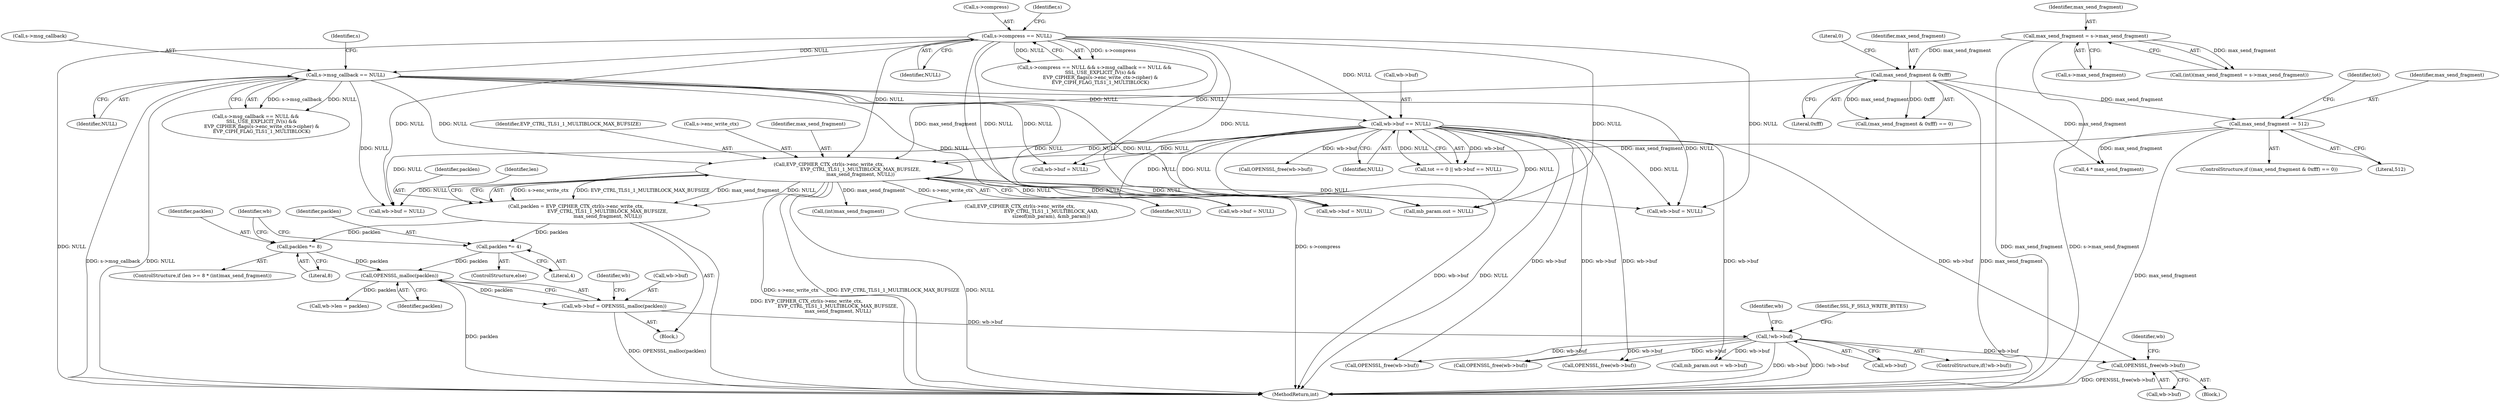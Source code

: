 digraph "0_openssl_77c77f0a1b9f15b869ca3342186dfbedd1119d0e@API" {
"1000693" [label="(Call,OPENSSL_free(wb->buf))"];
"1000343" [label="(Call,!wb->buf)"];
"1000336" [label="(Call,wb->buf = OPENSSL_malloc(packlen))"];
"1000340" [label="(Call,OPENSSL_malloc(packlen))"];
"1000333" [label="(Call,packlen *= 4)"];
"1000312" [label="(Call,packlen = EVP_CIPHER_CTX_ctrl(s->enc_write_ctx,\n                                          EVP_CTRL_TLS1_1_MULTIBLOCK_MAX_BUFSIZE,\n                                          max_send_fragment, NULL))"];
"1000314" [label="(Call,EVP_CIPHER_CTX_ctrl(s->enc_write_ctx,\n                                          EVP_CTRL_TLS1_1_MULTIBLOCK_MAX_BUFSIZE,\n                                          max_send_fragment, NULL))"];
"1000292" [label="(Call,max_send_fragment & 0xfff)"];
"1000258" [label="(Call,max_send_fragment = s->max_send_fragment)"];
"1000296" [label="(Call,max_send_fragment -= 512)"];
"1000264" [label="(Call,s->compress == NULL)"];
"1000270" [label="(Call,s->msg_callback == NULL)"];
"1000304" [label="(Call,wb->buf == NULL)"];
"1000329" [label="(Call,packlen *= 8)"];
"1000271" [label="(Call,s->msg_callback)"];
"1000300" [label="(Call,tot == 0 || wb->buf == NULL)"];
"1000260" [label="(Call,s->max_send_fragment)"];
"1000343" [label="(Call,!wb->buf)"];
"1000292" [label="(Call,max_send_fragment & 0xfff)"];
"1000345" [label="(Identifier,wb)"];
"1000272" [label="(Identifier,s)"];
"1000394" [label="(Call,wb->buf = NULL)"];
"1000323" [label="(Identifier,len)"];
"1000269" [label="(Call,s->msg_callback == NULL &&\n        SSL_USE_EXPLICIT_IV(s) &&\n        EVP_CIPHER_flags(s->enc_write_ctx->cipher) &\n        EVP_CIPH_FLAG_TLS1_1_MULTIBLOCK)"];
"1000536" [label="(Call,wb->buf = NULL)"];
"1000296" [label="(Call,max_send_fragment -= 512)"];
"1000321" [label="(ControlStructure,if (len >= 8 * (int)max_send_fragment))"];
"1000329" [label="(Call,packlen *= 8)"];
"1000332" [label="(ControlStructure,else)"];
"1000263" [label="(Call,s->compress == NULL && s->msg_callback == NULL &&\n        SSL_USE_EXPLICIT_IV(s) &&\n        EVP_CIPHER_flags(s->enc_write_ctx->cipher) &\n        EVP_CIPH_FLAG_TLS1_1_MULTIBLOCK)"];
"1000318" [label="(Identifier,EVP_CTRL_TLS1_1_MULTIBLOCK_MAX_BUFSIZE)"];
"1000274" [label="(Identifier,NULL)"];
"1000314" [label="(Call,EVP_CIPHER_CTX_ctrl(s->enc_write_ctx,\n                                          EVP_CTRL_TLS1_1_MULTIBLOCK_MAX_BUFSIZE,\n                                          max_send_fragment, NULL))"];
"1000293" [label="(Identifier,max_send_fragment)"];
"1000693" [label="(Call,OPENSSL_free(wb->buf))"];
"1000270" [label="(Call,s->msg_callback == NULL)"];
"1000256" [label="(Call,(int)(max_send_fragment = s->max_send_fragment))"];
"1000493" [label="(Call,mb_param.out = NULL)"];
"1000542" [label="(Call,mb_param.out = wb->buf)"];
"1000722" [label="(Call,wb->buf = NULL)"];
"1000336" [label="(Call,wb->buf = OPENSSL_malloc(packlen))"];
"1000856" [label="(MethodReturn,int)"];
"1000365" [label="(Call,OPENSSL_free(wb->buf))"];
"1000386" [label="(Call,4 * max_send_fragment)"];
"1000313" [label="(Identifier,packlen)"];
"1000344" [label="(Call,wb->buf)"];
"1000354" [label="(Call,wb->len = packlen)"];
"1000338" [label="(Identifier,wb)"];
"1000294" [label="(Literal,0xfff)"];
"1000342" [label="(ControlStructure,if(!wb->buf))"];
"1000335" [label="(Literal,4)"];
"1000315" [label="(Call,s->enc_write_ctx)"];
"1000369" [label="(Call,wb->buf = NULL)"];
"1000331" [label="(Literal,8)"];
"1000330" [label="(Identifier,packlen)"];
"1000298" [label="(Literal,512)"];
"1000264" [label="(Call,s->compress == NULL)"];
"1000326" [label="(Call,(int)max_send_fragment)"];
"1000692" [label="(Block,)"];
"1000334" [label="(Identifier,packlen)"];
"1000277" [label="(Identifier,s)"];
"1000510" [label="(Call,EVP_CIPHER_CTX_ctrl(s->enc_write_ctx,\n                                          EVP_CTRL_TLS1_1_MULTIBLOCK_AAD,\n                                          sizeof(mb_param), &mb_param))"];
"1000304" [label="(Call,wb->buf == NULL)"];
"1000312" [label="(Call,packlen = EVP_CIPHER_CTX_ctrl(s->enc_write_ctx,\n                                          EVP_CTRL_TLS1_1_MULTIBLOCK_MAX_BUFSIZE,\n                                          max_send_fragment, NULL))"];
"1000302" [label="(Identifier,tot)"];
"1000340" [label="(Call,OPENSSL_malloc(packlen))"];
"1000295" [label="(Literal,0)"];
"1000265" [label="(Call,s->compress)"];
"1000308" [label="(Identifier,NULL)"];
"1000694" [label="(Call,wb->buf)"];
"1000341" [label="(Identifier,packlen)"];
"1000305" [label="(Call,wb->buf)"];
"1000309" [label="(Block,)"];
"1000699" [label="(Identifier,wb)"];
"1000337" [label="(Call,wb->buf)"];
"1000697" [label="(Call,wb->buf = NULL)"];
"1000291" [label="(Call,(max_send_fragment & 0xfff) == 0)"];
"1000259" [label="(Identifier,max_send_fragment)"];
"1000356" [label="(Identifier,wb)"];
"1000390" [label="(Call,OPENSSL_free(wb->buf))"];
"1000333" [label="(Call,packlen *= 4)"];
"1000320" [label="(Identifier,NULL)"];
"1000297" [label="(Identifier,max_send_fragment)"];
"1000319" [label="(Identifier,max_send_fragment)"];
"1000718" [label="(Call,OPENSSL_free(wb->buf))"];
"1000258" [label="(Call,max_send_fragment = s->max_send_fragment)"];
"1000290" [label="(ControlStructure,if ((max_send_fragment & 0xfff) == 0))"];
"1000268" [label="(Identifier,NULL)"];
"1000532" [label="(Call,OPENSSL_free(wb->buf))"];
"1000349" [label="(Identifier,SSL_F_SSL3_WRITE_BYTES)"];
"1000693" -> "1000692"  [label="AST: "];
"1000693" -> "1000694"  [label="CFG: "];
"1000694" -> "1000693"  [label="AST: "];
"1000699" -> "1000693"  [label="CFG: "];
"1000693" -> "1000856"  [label="DDG: OPENSSL_free(wb->buf)"];
"1000343" -> "1000693"  [label="DDG: wb->buf"];
"1000304" -> "1000693"  [label="DDG: wb->buf"];
"1000343" -> "1000342"  [label="AST: "];
"1000343" -> "1000344"  [label="CFG: "];
"1000344" -> "1000343"  [label="AST: "];
"1000349" -> "1000343"  [label="CFG: "];
"1000356" -> "1000343"  [label="CFG: "];
"1000343" -> "1000856"  [label="DDG: wb->buf"];
"1000343" -> "1000856"  [label="DDG: !wb->buf"];
"1000336" -> "1000343"  [label="DDG: wb->buf"];
"1000343" -> "1000390"  [label="DDG: wb->buf"];
"1000343" -> "1000532"  [label="DDG: wb->buf"];
"1000343" -> "1000542"  [label="DDG: wb->buf"];
"1000343" -> "1000718"  [label="DDG: wb->buf"];
"1000336" -> "1000309"  [label="AST: "];
"1000336" -> "1000340"  [label="CFG: "];
"1000337" -> "1000336"  [label="AST: "];
"1000340" -> "1000336"  [label="AST: "];
"1000345" -> "1000336"  [label="CFG: "];
"1000336" -> "1000856"  [label="DDG: OPENSSL_malloc(packlen)"];
"1000340" -> "1000336"  [label="DDG: packlen"];
"1000340" -> "1000341"  [label="CFG: "];
"1000341" -> "1000340"  [label="AST: "];
"1000340" -> "1000856"  [label="DDG: packlen"];
"1000333" -> "1000340"  [label="DDG: packlen"];
"1000329" -> "1000340"  [label="DDG: packlen"];
"1000340" -> "1000354"  [label="DDG: packlen"];
"1000333" -> "1000332"  [label="AST: "];
"1000333" -> "1000335"  [label="CFG: "];
"1000334" -> "1000333"  [label="AST: "];
"1000335" -> "1000333"  [label="AST: "];
"1000338" -> "1000333"  [label="CFG: "];
"1000312" -> "1000333"  [label="DDG: packlen"];
"1000312" -> "1000309"  [label="AST: "];
"1000312" -> "1000314"  [label="CFG: "];
"1000313" -> "1000312"  [label="AST: "];
"1000314" -> "1000312"  [label="AST: "];
"1000323" -> "1000312"  [label="CFG: "];
"1000312" -> "1000856"  [label="DDG: EVP_CIPHER_CTX_ctrl(s->enc_write_ctx,\n                                          EVP_CTRL_TLS1_1_MULTIBLOCK_MAX_BUFSIZE,\n                                          max_send_fragment, NULL)"];
"1000314" -> "1000312"  [label="DDG: s->enc_write_ctx"];
"1000314" -> "1000312"  [label="DDG: EVP_CTRL_TLS1_1_MULTIBLOCK_MAX_BUFSIZE"];
"1000314" -> "1000312"  [label="DDG: max_send_fragment"];
"1000314" -> "1000312"  [label="DDG: NULL"];
"1000312" -> "1000329"  [label="DDG: packlen"];
"1000314" -> "1000320"  [label="CFG: "];
"1000315" -> "1000314"  [label="AST: "];
"1000318" -> "1000314"  [label="AST: "];
"1000319" -> "1000314"  [label="AST: "];
"1000320" -> "1000314"  [label="AST: "];
"1000314" -> "1000856"  [label="DDG: s->enc_write_ctx"];
"1000314" -> "1000856"  [label="DDG: EVP_CTRL_TLS1_1_MULTIBLOCK_MAX_BUFSIZE"];
"1000314" -> "1000856"  [label="DDG: NULL"];
"1000292" -> "1000314"  [label="DDG: max_send_fragment"];
"1000296" -> "1000314"  [label="DDG: max_send_fragment"];
"1000264" -> "1000314"  [label="DDG: NULL"];
"1000270" -> "1000314"  [label="DDG: NULL"];
"1000304" -> "1000314"  [label="DDG: NULL"];
"1000314" -> "1000326"  [label="DDG: max_send_fragment"];
"1000314" -> "1000394"  [label="DDG: NULL"];
"1000314" -> "1000493"  [label="DDG: NULL"];
"1000314" -> "1000510"  [label="DDG: s->enc_write_ctx"];
"1000314" -> "1000536"  [label="DDG: NULL"];
"1000314" -> "1000697"  [label="DDG: NULL"];
"1000314" -> "1000722"  [label="DDG: NULL"];
"1000292" -> "1000291"  [label="AST: "];
"1000292" -> "1000294"  [label="CFG: "];
"1000293" -> "1000292"  [label="AST: "];
"1000294" -> "1000292"  [label="AST: "];
"1000295" -> "1000292"  [label="CFG: "];
"1000292" -> "1000856"  [label="DDG: max_send_fragment"];
"1000292" -> "1000291"  [label="DDG: max_send_fragment"];
"1000292" -> "1000291"  [label="DDG: 0xfff"];
"1000258" -> "1000292"  [label="DDG: max_send_fragment"];
"1000292" -> "1000296"  [label="DDG: max_send_fragment"];
"1000292" -> "1000386"  [label="DDG: max_send_fragment"];
"1000258" -> "1000256"  [label="AST: "];
"1000258" -> "1000260"  [label="CFG: "];
"1000259" -> "1000258"  [label="AST: "];
"1000260" -> "1000258"  [label="AST: "];
"1000256" -> "1000258"  [label="CFG: "];
"1000258" -> "1000856"  [label="DDG: max_send_fragment"];
"1000258" -> "1000856"  [label="DDG: s->max_send_fragment"];
"1000258" -> "1000256"  [label="DDG: max_send_fragment"];
"1000296" -> "1000290"  [label="AST: "];
"1000296" -> "1000298"  [label="CFG: "];
"1000297" -> "1000296"  [label="AST: "];
"1000298" -> "1000296"  [label="AST: "];
"1000302" -> "1000296"  [label="CFG: "];
"1000296" -> "1000856"  [label="DDG: max_send_fragment"];
"1000296" -> "1000386"  [label="DDG: max_send_fragment"];
"1000264" -> "1000263"  [label="AST: "];
"1000264" -> "1000268"  [label="CFG: "];
"1000265" -> "1000264"  [label="AST: "];
"1000268" -> "1000264"  [label="AST: "];
"1000272" -> "1000264"  [label="CFG: "];
"1000263" -> "1000264"  [label="CFG: "];
"1000264" -> "1000856"  [label="DDG: s->compress"];
"1000264" -> "1000856"  [label="DDG: NULL"];
"1000264" -> "1000263"  [label="DDG: s->compress"];
"1000264" -> "1000263"  [label="DDG: NULL"];
"1000264" -> "1000270"  [label="DDG: NULL"];
"1000264" -> "1000304"  [label="DDG: NULL"];
"1000264" -> "1000369"  [label="DDG: NULL"];
"1000264" -> "1000394"  [label="DDG: NULL"];
"1000264" -> "1000493"  [label="DDG: NULL"];
"1000264" -> "1000536"  [label="DDG: NULL"];
"1000264" -> "1000697"  [label="DDG: NULL"];
"1000264" -> "1000722"  [label="DDG: NULL"];
"1000270" -> "1000269"  [label="AST: "];
"1000270" -> "1000274"  [label="CFG: "];
"1000271" -> "1000270"  [label="AST: "];
"1000274" -> "1000270"  [label="AST: "];
"1000277" -> "1000270"  [label="CFG: "];
"1000269" -> "1000270"  [label="CFG: "];
"1000270" -> "1000856"  [label="DDG: NULL"];
"1000270" -> "1000856"  [label="DDG: s->msg_callback"];
"1000270" -> "1000269"  [label="DDG: s->msg_callback"];
"1000270" -> "1000269"  [label="DDG: NULL"];
"1000270" -> "1000304"  [label="DDG: NULL"];
"1000270" -> "1000369"  [label="DDG: NULL"];
"1000270" -> "1000394"  [label="DDG: NULL"];
"1000270" -> "1000493"  [label="DDG: NULL"];
"1000270" -> "1000536"  [label="DDG: NULL"];
"1000270" -> "1000697"  [label="DDG: NULL"];
"1000270" -> "1000722"  [label="DDG: NULL"];
"1000304" -> "1000300"  [label="AST: "];
"1000304" -> "1000308"  [label="CFG: "];
"1000305" -> "1000304"  [label="AST: "];
"1000308" -> "1000304"  [label="AST: "];
"1000300" -> "1000304"  [label="CFG: "];
"1000304" -> "1000856"  [label="DDG: wb->buf"];
"1000304" -> "1000856"  [label="DDG: NULL"];
"1000304" -> "1000300"  [label="DDG: wb->buf"];
"1000304" -> "1000300"  [label="DDG: NULL"];
"1000304" -> "1000365"  [label="DDG: wb->buf"];
"1000304" -> "1000369"  [label="DDG: NULL"];
"1000304" -> "1000390"  [label="DDG: wb->buf"];
"1000304" -> "1000394"  [label="DDG: NULL"];
"1000304" -> "1000493"  [label="DDG: NULL"];
"1000304" -> "1000532"  [label="DDG: wb->buf"];
"1000304" -> "1000536"  [label="DDG: NULL"];
"1000304" -> "1000542"  [label="DDG: wb->buf"];
"1000304" -> "1000697"  [label="DDG: NULL"];
"1000304" -> "1000718"  [label="DDG: wb->buf"];
"1000304" -> "1000722"  [label="DDG: NULL"];
"1000329" -> "1000321"  [label="AST: "];
"1000329" -> "1000331"  [label="CFG: "];
"1000330" -> "1000329"  [label="AST: "];
"1000331" -> "1000329"  [label="AST: "];
"1000338" -> "1000329"  [label="CFG: "];
}
